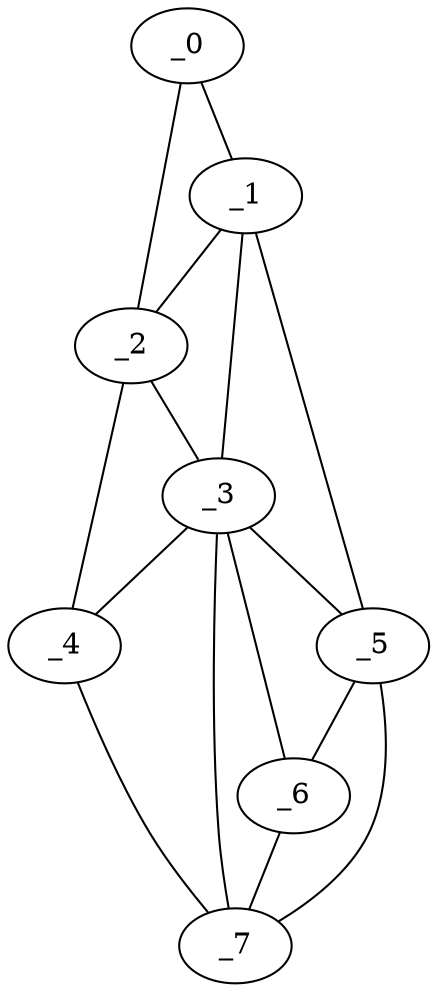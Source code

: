 graph "obj25__65.gxl" {
	_0	 [x=5,
		y=23];
	_1	 [x=13,
		y=31];
	_0 -- _1	 [valence=1];
	_2	 [x=107,
		y=12];
	_0 -- _2	 [valence=1];
	_1 -- _2	 [valence=2];
	_3	 [x=116,
		y=33];
	_1 -- _3	 [valence=2];
	_5	 [x=122,
		y=89];
	_1 -- _5	 [valence=1];
	_2 -- _3	 [valence=2];
	_4	 [x=117,
		y=16];
	_2 -- _4	 [valence=1];
	_3 -- _4	 [valence=2];
	_3 -- _5	 [valence=2];
	_6	 [x=124,
		y=34];
	_3 -- _6	 [valence=2];
	_7	 [x=126,
		y=24];
	_3 -- _7	 [valence=2];
	_4 -- _7	 [valence=1];
	_5 -- _6	 [valence=2];
	_5 -- _7	 [valence=1];
	_6 -- _7	 [valence=1];
}
